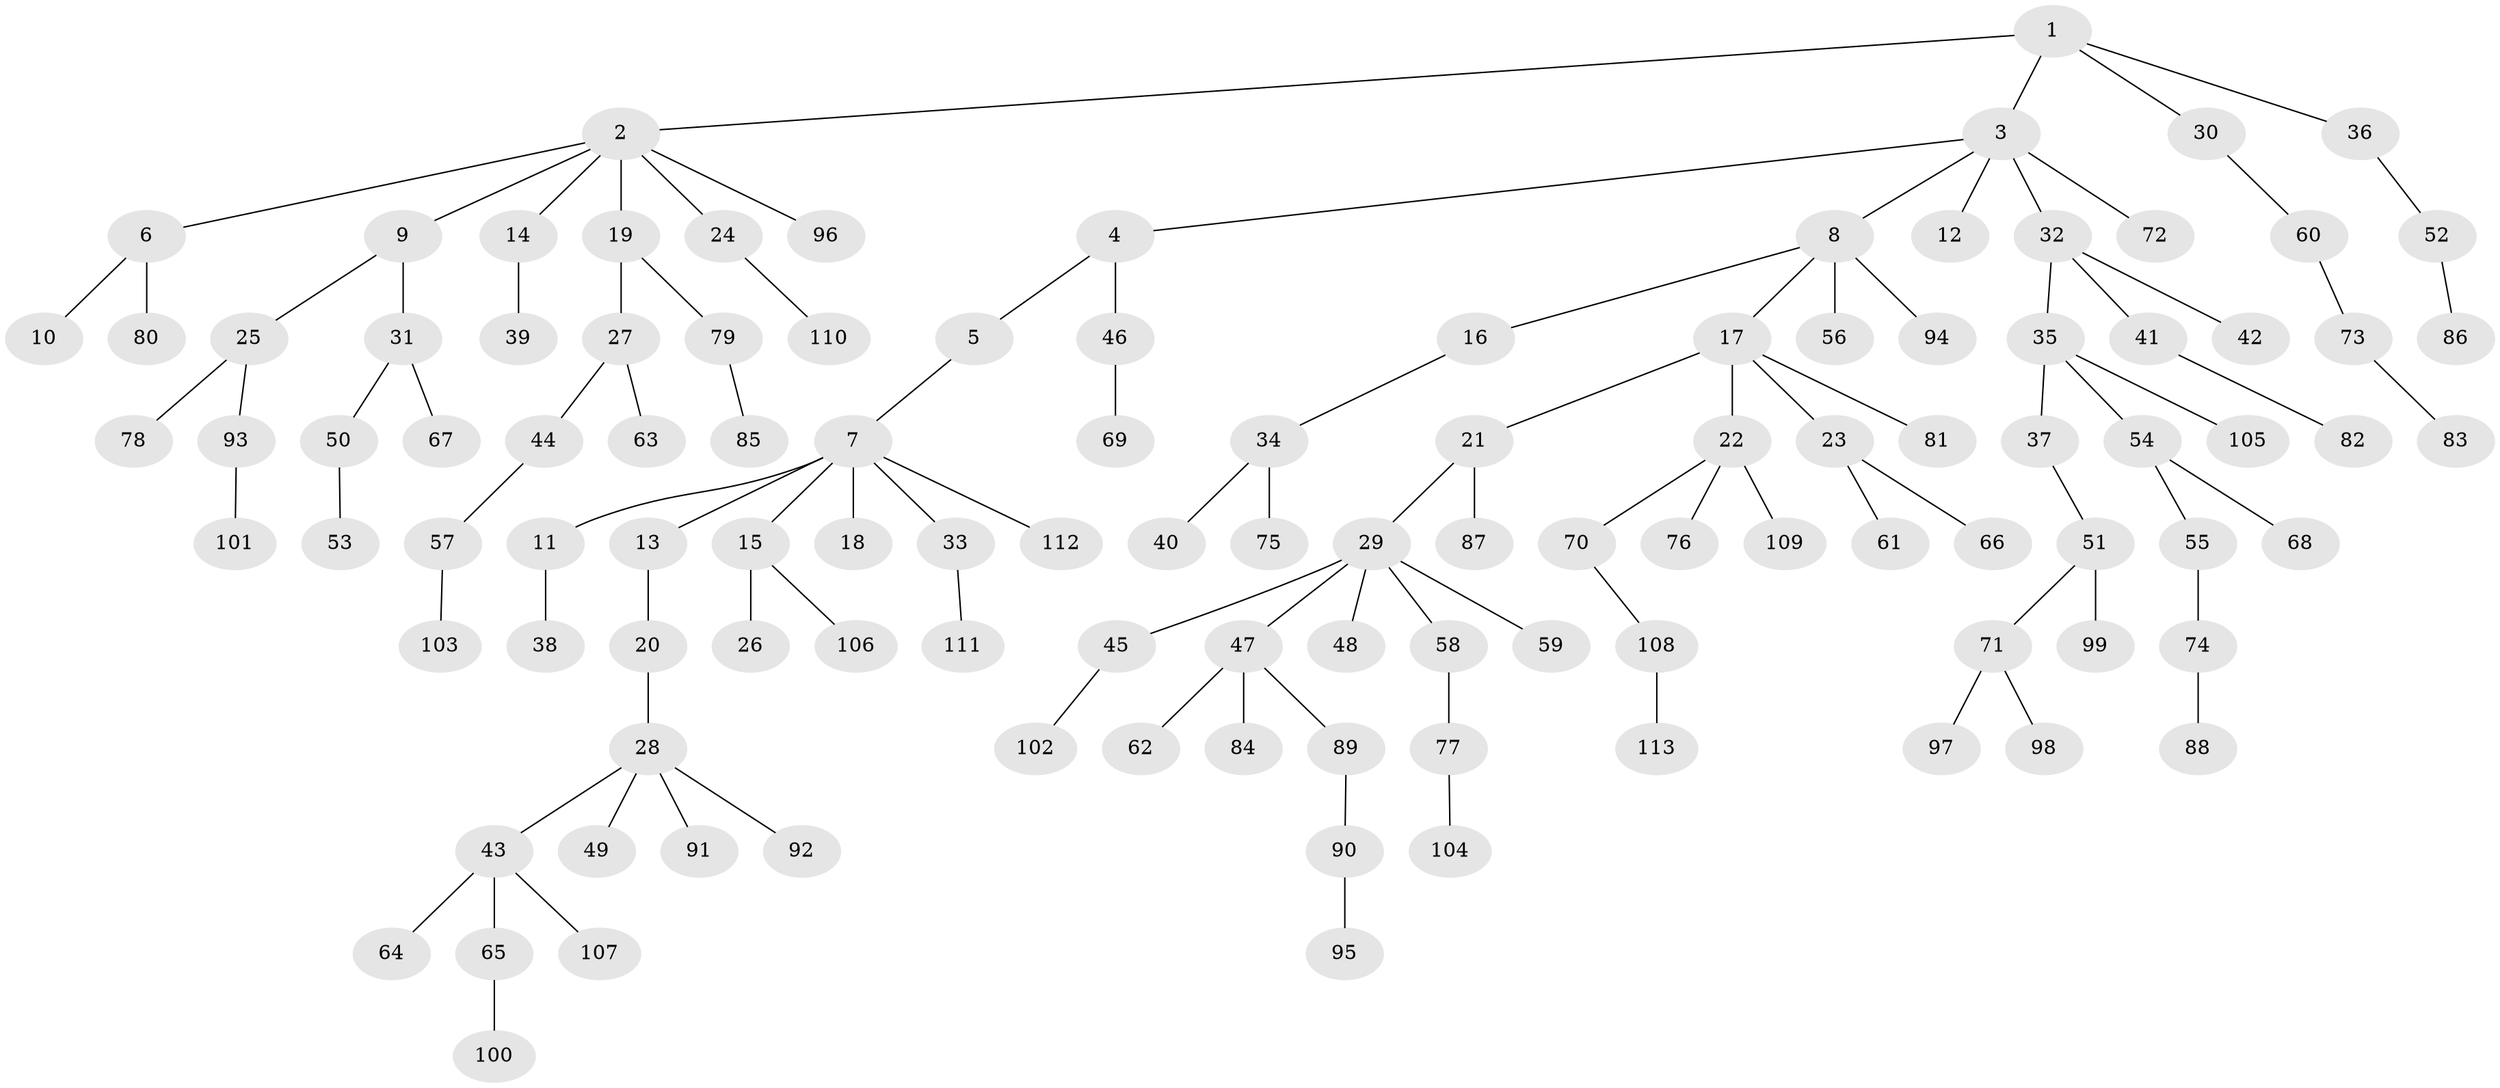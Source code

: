 // coarse degree distribution, {4: 0.05, 8: 0.025, 7: 0.0125, 2: 0.2, 3: 0.1, 1: 0.575, 6: 0.025, 5: 0.0125}
// Generated by graph-tools (version 1.1) at 2025/52/02/27/25 19:52:12]
// undirected, 113 vertices, 112 edges
graph export_dot {
graph [start="1"]
  node [color=gray90,style=filled];
  1;
  2;
  3;
  4;
  5;
  6;
  7;
  8;
  9;
  10;
  11;
  12;
  13;
  14;
  15;
  16;
  17;
  18;
  19;
  20;
  21;
  22;
  23;
  24;
  25;
  26;
  27;
  28;
  29;
  30;
  31;
  32;
  33;
  34;
  35;
  36;
  37;
  38;
  39;
  40;
  41;
  42;
  43;
  44;
  45;
  46;
  47;
  48;
  49;
  50;
  51;
  52;
  53;
  54;
  55;
  56;
  57;
  58;
  59;
  60;
  61;
  62;
  63;
  64;
  65;
  66;
  67;
  68;
  69;
  70;
  71;
  72;
  73;
  74;
  75;
  76;
  77;
  78;
  79;
  80;
  81;
  82;
  83;
  84;
  85;
  86;
  87;
  88;
  89;
  90;
  91;
  92;
  93;
  94;
  95;
  96;
  97;
  98;
  99;
  100;
  101;
  102;
  103;
  104;
  105;
  106;
  107;
  108;
  109;
  110;
  111;
  112;
  113;
  1 -- 2;
  1 -- 3;
  1 -- 30;
  1 -- 36;
  2 -- 6;
  2 -- 9;
  2 -- 14;
  2 -- 19;
  2 -- 24;
  2 -- 96;
  3 -- 4;
  3 -- 8;
  3 -- 12;
  3 -- 32;
  3 -- 72;
  4 -- 5;
  4 -- 46;
  5 -- 7;
  6 -- 10;
  6 -- 80;
  7 -- 11;
  7 -- 13;
  7 -- 15;
  7 -- 18;
  7 -- 33;
  7 -- 112;
  8 -- 16;
  8 -- 17;
  8 -- 56;
  8 -- 94;
  9 -- 25;
  9 -- 31;
  11 -- 38;
  13 -- 20;
  14 -- 39;
  15 -- 26;
  15 -- 106;
  16 -- 34;
  17 -- 21;
  17 -- 22;
  17 -- 23;
  17 -- 81;
  19 -- 27;
  19 -- 79;
  20 -- 28;
  21 -- 29;
  21 -- 87;
  22 -- 70;
  22 -- 76;
  22 -- 109;
  23 -- 61;
  23 -- 66;
  24 -- 110;
  25 -- 78;
  25 -- 93;
  27 -- 44;
  27 -- 63;
  28 -- 43;
  28 -- 49;
  28 -- 91;
  28 -- 92;
  29 -- 45;
  29 -- 47;
  29 -- 48;
  29 -- 58;
  29 -- 59;
  30 -- 60;
  31 -- 50;
  31 -- 67;
  32 -- 35;
  32 -- 41;
  32 -- 42;
  33 -- 111;
  34 -- 40;
  34 -- 75;
  35 -- 37;
  35 -- 54;
  35 -- 105;
  36 -- 52;
  37 -- 51;
  41 -- 82;
  43 -- 64;
  43 -- 65;
  43 -- 107;
  44 -- 57;
  45 -- 102;
  46 -- 69;
  47 -- 62;
  47 -- 84;
  47 -- 89;
  50 -- 53;
  51 -- 71;
  51 -- 99;
  52 -- 86;
  54 -- 55;
  54 -- 68;
  55 -- 74;
  57 -- 103;
  58 -- 77;
  60 -- 73;
  65 -- 100;
  70 -- 108;
  71 -- 97;
  71 -- 98;
  73 -- 83;
  74 -- 88;
  77 -- 104;
  79 -- 85;
  89 -- 90;
  90 -- 95;
  93 -- 101;
  108 -- 113;
}
